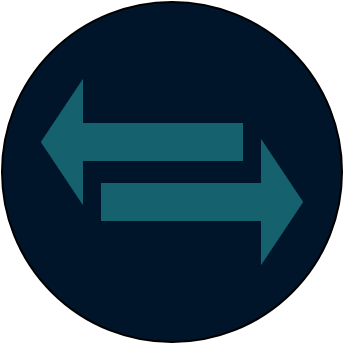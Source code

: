 <mxfile>
    <diagram id="xWT4Gjws2kExEFxCpWoK" name="Page-1">
        <mxGraphModel dx="466" dy="352" grid="1" gridSize="10" guides="1" tooltips="1" connect="1" arrows="1" fold="1" page="1" pageScale="1" pageWidth="1169" pageHeight="1654" math="0" shadow="0">
            <root>
                <mxCell id="0"/>
                <mxCell id="1" parent="0"/>
                <mxCell id="7" value="" style="ellipse;whiteSpace=wrap;html=1;aspect=fixed;labelBackgroundColor=default;fillColor=#001529;" vertex="1" parent="1">
                    <mxGeometry x="150" y="90" width="170" height="170" as="geometry"/>
                </mxCell>
                <mxCell id="8" value="" style="shape=singleArrow;whiteSpace=wrap;html=1;labelBackgroundColor=default;fillColor=#15616d;strokeColor=#15616d;" vertex="1" parent="1">
                    <mxGeometry x="200" y="160" width="100" height="60" as="geometry"/>
                </mxCell>
                <mxCell id="9" value="" style="shape=singleArrow;direction=west;whiteSpace=wrap;html=1;labelBackgroundColor=#15616d;fillColor=#15616d;fontColor=#ffffff;strokeColor=#15616d;" vertex="1" parent="1">
                    <mxGeometry x="170" y="130" width="100" height="60" as="geometry"/>
                </mxCell>
            </root>
        </mxGraphModel>
    </diagram>
</mxfile>